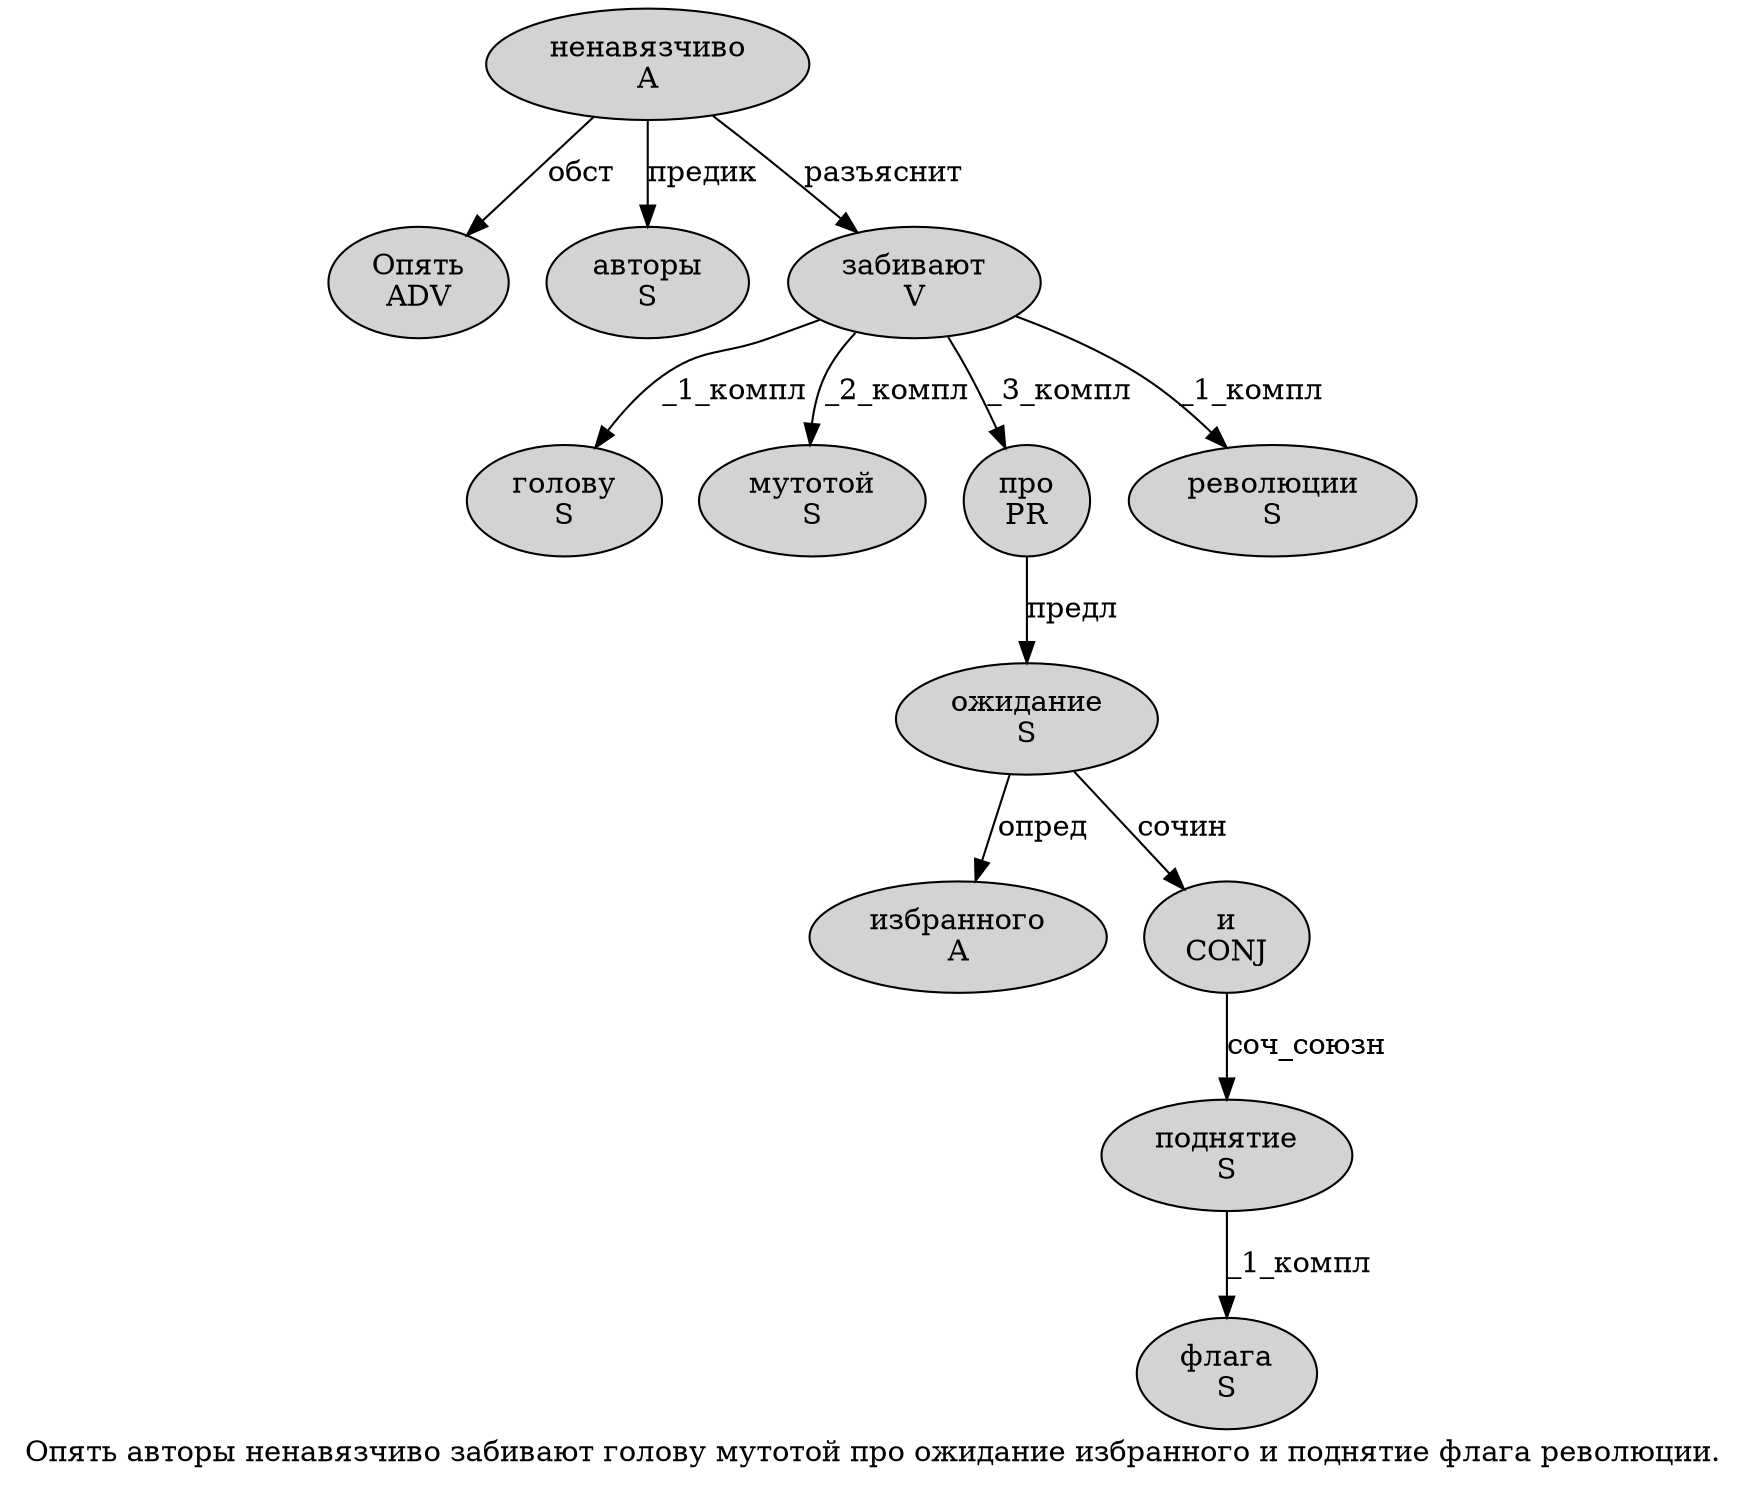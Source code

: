 digraph SENTENCE_2746 {
	graph [label="Опять авторы ненавязчиво забивают голову мутотой про ожидание избранного и поднятие флага революции."]
	node [style=filled]
		0 [label="Опять
ADV" color="" fillcolor=lightgray penwidth=1 shape=ellipse]
		1 [label="авторы
S" color="" fillcolor=lightgray penwidth=1 shape=ellipse]
		2 [label="ненавязчиво
A" color="" fillcolor=lightgray penwidth=1 shape=ellipse]
		3 [label="забивают
V" color="" fillcolor=lightgray penwidth=1 shape=ellipse]
		4 [label="голову
S" color="" fillcolor=lightgray penwidth=1 shape=ellipse]
		5 [label="мутотой
S" color="" fillcolor=lightgray penwidth=1 shape=ellipse]
		6 [label="про
PR" color="" fillcolor=lightgray penwidth=1 shape=ellipse]
		7 [label="ожидание
S" color="" fillcolor=lightgray penwidth=1 shape=ellipse]
		8 [label="избранного
A" color="" fillcolor=lightgray penwidth=1 shape=ellipse]
		9 [label="и
CONJ" color="" fillcolor=lightgray penwidth=1 shape=ellipse]
		10 [label="поднятие
S" color="" fillcolor=lightgray penwidth=1 shape=ellipse]
		11 [label="флага
S" color="" fillcolor=lightgray penwidth=1 shape=ellipse]
		12 [label="революции
S" color="" fillcolor=lightgray penwidth=1 shape=ellipse]
			9 -> 10 [label="соч_союзн"]
			10 -> 11 [label="_1_компл"]
			3 -> 4 [label="_1_компл"]
			3 -> 5 [label="_2_компл"]
			3 -> 6 [label="_3_компл"]
			3 -> 12 [label="_1_компл"]
			6 -> 7 [label="предл"]
			7 -> 8 [label="опред"]
			7 -> 9 [label="сочин"]
			2 -> 0 [label="обст"]
			2 -> 1 [label="предик"]
			2 -> 3 [label="разъяснит"]
}
